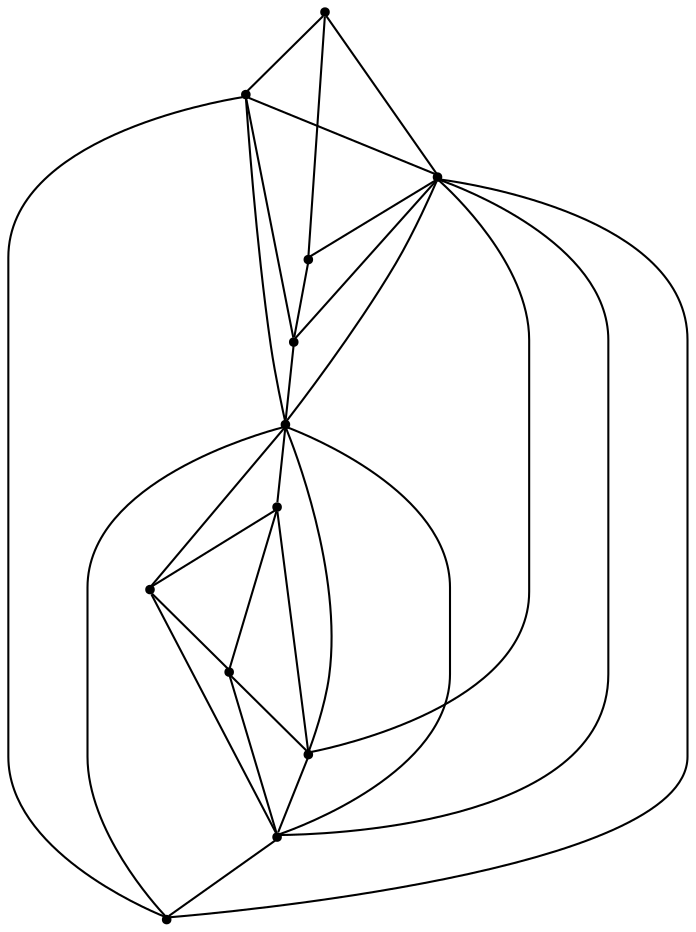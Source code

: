graph {
  node [shape=point,comment="{\"directed\":false,\"doi\":\"10.1007/978-3-642-36763-2_34\",\"figure\":\"2 (3)\"}"]

  v0 [pos="1337.573619062756,1435.972475747267"]
  v1 [pos="1378.3030051526712,1719.5814800527896"]
  v2 [pos="1325.940323631292,1700.849268531508"]
  v3 [pos="1284.5688425451267,1684.0547316615193"]
  v4 [pos="1127.4847426787462,1434.0138168273036"]
  v5 [pos="1234.153314736117,1665.3184504638896"]
  v6 [pos="1230.275422343981,1543.8609946896422"]
  v7 [pos="1232.2060337754326,1442.4277454998482"]
  v8 [pos="1199.891069746958,1633.667432907363"]
  v9 [pos="1153.9871309375608,1691.1643290644618"]
  v10 [pos="1089.3489317401525,1714.4222750397282"]
  v11 [pos="1234.903825296538,1619.3275467622764"]

  v0 -- v4 [id="-1",pos="1337.573619062756,1435.972475747267 1308.915530560922,1421.5811898845204 1277.7701880291602,1410.5051583627574 1244.8515577386884,1408.743161543074 1205.8249972096978,1406.6567436810005 1164.3057061256009,1417.6647955006206 1127.4847426787462,1434.0138168273036"]
  v0 -- v1 [id="-2",pos="1337.573619062756,1435.972475747267 1359.2034845752014,1453.9772333564792 1379.357484162086,1473.8507738958715 1394.4720349514723,1496.3824971053712 1426.8494779024913,1544.640337710325 1436.1019573649035,1605.0961429273466 1419.6109575176952,1653.8666355747896 1411.2722026993279,1678.5295415262985 1396.352353367039,1700.203704511454 1378.3030051526712,1719.5814800527896"]
  v10 -- v9 [id="-3",pos="1089.3489317401525,1714.4222750397282 1095.37308964517,1713.559630831293 1095.37308964517,1713.559630831293 1095.37308964517,1713.559630831293 1100.4183580768618,1712.4469558822143 1110.5048229941733,1710.2298725141393 1120.74131367458,1706.4584271358187 1130.9695332145277,1702.686981757498 1141.3479057658853,1697.3611743689316 1146.5349288202135,1694.7024039396897 1151.7261510689284,1692.0394366567136 1146.5349288202135,1694.7024039396897 1146.5349288202135,1694.7024039396897 1153.9871309375608,1691.1643290644618 1153.9871309375608,1691.1643290644618 1153.9871309375608,1691.1643290644618"]
  v9 -- v8 [id="-5",pos="1153.9871309375608,1691.1643290644618 1157.0175177413548,1685.5841669041322 1157.0175177413548,1685.5841669041322 1157.0175177413548,1685.5841669041322 1161.1245843483634,1679.5957653351225 1169.3263744758494,1667.6271015497994 1176.9694172532495,1657.9296986989368 1184.6082608362628,1648.2322958480743 1191.684157874803,1640.8102236080206 1195.2200067968797,1637.0971526498197 1196.3262718332744,1635.9380897492406 1196.7411212219226,1635.5034411615234 1199.891069746958,1633.667432907363"]
  v9 -- v7 [id="-6",pos="1153.9871309375608,1691.1643290644618 1157.8680454771722,1668.0687886109663 1157.8680454771722,1668.0687886109663 1157.8680454771722,1668.0687886109663 1161.5124372117346,1647.0695130089582 1168.7926950437702,1605.0793555124103 1181.5392859810195,1564.2060698186751 1194.2818049721966,1523.3284600938198 1212.4907843169021,1483.5761158792457 1221.597309962291,1463.6979089337844 1230.6997636616077,1443.819701988323 1221.597309962291,1463.6979089337844 1221.597309962291,1463.6979089337844 1232.2060337754326,1442.4277454998482 1232.2060337754326,1442.4277454998482 1232.2060337754326,1442.4277454998482"]
  v9 -- v1 [id="-7",pos="1153.9871309375608,1691.1643290644618 1161.7250691456888,1698.9155363791774 1161.7250691456888,1698.9155363791774 1161.7250691456888,1698.9155363791774 1171.13597275997,1705.5917132510351 1189.9661783773058,1718.948009493713 1205.4648958660603,1727.0784597731276 1220.9636133548147,1735.209037229928 1233.1389866071322,1738.1094446923453 1250.8267568546044,1739.5596484235539 1268.5145271020763,1741.0141761858824 1291.7145670963885,1741.0141761858824 1311.3996268922433,1738.54286522343 1331.0804874937116,1736.0799479684456 1347.2462406484078,1731.141650074661 1357.8039060752544,1727.6577527658185 1368.3573723077138,1724.1738554569763 1373.3026235640089,1722.1443587330768 1378.3030051526712,1719.5814800527896"]
  v7 -- v6 [id="-9",pos="1232.2060337754326,1442.4277454998482 1230.683094132375,1447.5494331840746 1230.683094132375,1447.5494331840746 1230.683094132375,1447.5494331840746 1230.1743553699873,1453.3212516649278 1229.1694754283728,1464.8563677417803 1228.8775677943268,1481.4924415889604 1228.5898593546672,1498.1369091436086 1229.02352161135,1519.8778832600785 1229.2361535453042,1530.7505323338735 1230.275422343981,1543.8609946896422 1230.275422343981,1543.8609946896422 1230.275422343981,1543.8609946896422"]
  v7 -- v4 [id="-10",pos="1232.2060337754326,1442.4277454998482 1223.653006487146,1441.2650898381182 1223.653006487146,1441.2650898381182 1223.653006487146,1441.2650898381182 1215.8099293589523,1440.8441326908498 1200.1235206059353,1440.0065424274333 1183.173790584038,1438.7437981630142 1166.2282597565275,1437.4852507523294 1148.019280411822,1435.805873371762 1138.91695396082,1434.9681559309595 1127.4847426787462,1434.0138168273036 1127.4847426787462,1434.0138168273036 1127.4847426787462,1434.0138168273036"]
  v5 -- v11 [id="-11",pos="1234.153314736117,1665.3184504638896 1234.903825296538,1619.3275467622764 1234.903825296538,1619.3275467622764 1234.903825296538,1619.3275467622764"]
  v3 -- v9 [id="-13",pos="1284.5688425451267,1684.0547316615193 1271.495827868454,1683.9964844187855 1271.495827868454,1683.9964844187855 1271.495827868454,1683.9964844187855 1259.5664256085565,1684.27983563453 1235.707493840447,1684.8465380660186 1214.2295052897043,1685.9342862474643 1192.7557159333487,1687.0219072515245 1173.666941740432,1688.6305740055416 1164.122554643974,1689.4348437938572 1154.5781675475157,1690.2349167284387 1164.122554643974,1689.4348437938572 1164.122554643974,1689.4348437938572 1153.9871309375608,1691.1643290644618 1153.9871309375608,1691.1643290644618 1153.9871309375608,1691.1643290644618"]
  v6 -- v3 [id="-14",pos="1230.275422343981,1543.8609946896422 1234.4775116300323,1550.5121176164814 1234.4775116300323,1550.5121176164814 1234.4775116300323,1550.5121176164814 1238.000890217263,1557.079812178182 1245.0476473917247,1570.2195253327036 1252.5363379633277,1588.7392234421768 1260.025028534931,1607.2547246979161 1267.9557797519903,1631.1628014698094 1273.4597783583713,1647.6363426178327 1278.9678489108244,1664.1140806195901 1282.0492941009136,1673.1571558200917 1283.5920526689943,1677.6786934203424 1284.5688425451267,1684.0547316615193 1284.5688425451267,1684.0547316615193 1284.5688425451267,1684.0547316615193"]
  v2 -- v7 [id="-17",pos="1325.940323631292,1700.849268531508 1323.9961920663975,1691.7227649658682 1323.9961920663975,1691.7227649658682 1323.9961920663975,1691.7227649658682 1321.2859302104464,1683.3505504758925 1315.8652792502296,1666.6143880260238 1306.179137531135,1636.126153308613 1296.5013942008143,1605.6377914138166 1282.5538336689142,1561.4014269278268 1269.3901227559004,1527.1291562708932 1256.2223398968144,1492.8526887602256 1243.825936321769,1468.5445119323485 1237.629706883125,1456.388388680236 1231.4378038871823,1444.2322654281231 1237.629706883125,1456.388388680236 1237.629706883125,1456.388388680236 1232.2060337754326,1442.4277454998482 1232.2060337754326,1442.4277454998482 1232.2060337754326,1442.4277454998482"]
  v2 -- v1 [id="-18",pos="1325.940323631292,1700.849268531508 1330.9136649530687,1703.5829464410342 1330.9136649530687,1703.5829464410342 1330.9136649530687,1703.5829464410342 1335.0917361197103,1705.8042266628433 1343.4519503990653,1710.2424630753417 1351.8829147414237,1713.3471174194847 1360.314006332097,1716.4559686173618 1368.8159752340882,1718.231237746884 1378.3030051526712,1719.5814800527896"]
  v1 -- v7 [id="-19",pos="1378.3030051526712,1719.5814800527896 1374.3199738404692,1708.5462982798379 1374.3199738404692,1708.5462982798379 1374.3199738404692,1708.5462982798379 1370.2087080390736,1699.5572734683362 1361.9860491879679,1681.5877447301868 1347.30464762488,1648.8531758459485 1332.6190468674054,1616.1187341390962 1311.4789025923353,1568.6234491398886 1291.5103335512079,1531.8256899541173 1271.5375653156934,1495.0280579457315 1252.7447707028953,1468.9279517507819 1243.3463374234602,1455.875736637747 1233.952103338412,1442.823648702098 1243.3463374234602,1455.875736637747 1243.3463374234602,1455.875736637747 1232.2060337754326,1442.4277454998482 1232.2060337754326,1442.4277454998482 1232.2060337754326,1442.4277454998482"]
  v8 -- v6 [id="-20",pos="1199.891069746958,1633.667432907363 1202.1916874656363,1626.7871363311651 1202.1916874656363,1626.7871363311651 1202.1916874656363,1626.7871363311651 1204.0054849441435,1620.3194031947673 1207.637279095545,1607.3797400682379 1212.4407757292038,1592.873251547646 1217.2483443089345,1578.3666358496687 1223.2277426192375,1562.2889979038948 1226.221513720461,1554.250242519701 1230.275422343981,1543.8609946896422 1230.275422343981,1543.8609946896422 1230.275422343981,1543.8609946896422"]
  v3 -- v7 [id="-24",pos="1284.5688425451267,1684.0547316615193 1283.8672907738078,1674.2864910067208 1283.8672907738078,1674.2864910067208 1283.8672907738078,1674.2864910067208 1282.3954095170452,1666.5644073133722 1279.4515197552053,1651.1286336341432 1274.1936193895592,1623.0114940991105 1268.939790969985,1594.8943545640775 1261.37182469829,1554.1043700580947 1254.2250503484315,1522.4950666841373 1247.0782759985732,1490.885636132794 1240.3483671278498,1468.4694772746784 1236.987611886875,1457.2592994187535 1232.2060337754326,1442.4277454998482 1232.2060337754326,1442.4277454998482 1232.2060337754326,1442.4277454998482"]
  v5 -- v9 [id="-34",pos="1234.153314736117,1665.3184504638896 1225.658694424303,1666.5686041671063 1225.658694424303,1666.5686041671063 1225.658694424303,1666.5686041671063 1218.6577466431527,1668.402247716748 1204.6517791347806,1672.0611411085636 1191.8301116918262,1676.2618101642347 1179.008317000557,1680.462479219906 1167.3748943207781,1685.1966574093508 1161.558246605046,1687.5678797691144 1155.737399694927,1689.9349052751438 1161.558246605046,1687.5678797691144 1161.558246605046,1687.5678797691144 1153.9871309375608,1691.1643290644618 1153.9871309375608,1691.1643290644618 1153.9871309375608,1691.1643290644618"]
  v2 -- v9 [id="-35",pos="1325.940323631292,1700.849268531508 1310.8492779309313,1701.3617933966111 1310.8492779309313,1701.3617933966111 1310.8492779309313,1701.3617933966111 1294.95023724396,1700.920106335444 1263.1564823127187,1700.0448715658065 1234.5359186065045,1698.361297331505 1205.9194268463625,1696.6777230972036 1180.4843974517066,1694.1897518972007 1167.762747184149,1692.9437950477181 1155.0451688626638,1691.7019078745836 1167.762747184149,1692.9437950477181 1167.762747184149,1692.9437950477181 1153.9871309375608,1691.1643290644618 1153.9871309375608,1691.1643290644618 1153.9871309375608,1691.1643290644618"]
  v11 -- v6 [id="-36",pos="1234.903825296538,1619.3275467622764 1230.275422343981,1543.8609946896422 1230.275422343981,1543.8609946896422 1230.275422343981,1543.8609946896422"]
  v9 -- v6 [id="-38",pos="1153.9871309375608,1691.1643290644618 1158.2516991461564,1677.3078441631114 1158.2516991461564,1677.3078441631114 1158.2516991461564,1677.3078441631114 1161.8501542390923,1664.7058369960976 1169.042865230577,1639.5016954846842 1181.635231210344,1614.9685418611823 1194.2235252440391,1590.4394579140287 1212.2072750716297,1566.5772921784387 1221.2013132067757,1554.6461457219507 1230.275422343981,1543.8609946896422 1230.275422343981,1543.8609946896422 1230.275422343981,1543.8609946896422"]
  v8 -- v5 [id="-40",pos="1199.891069746958,1633.667432907363 1204.4975541772983,1638.74740640902 1208.908998753199,1643.9440015735306 1214.500544200131,1649.136527061693 1220.0920896470627,1654.3290525498553 1226.859536770639,1659.5299717454857 1234.153314736117,1665.3184504638896"]
  v3 -- v5 [id="-43",pos="1284.5688425451267,1684.0547316615193 1278.9887176344441,1680.5708343526771 1278.9887176344441,1680.5708343526771 1278.9887176344441,1680.5708343526771 1274.2520263660313,1678.3079671256849 1264.7701181921175,1673.786429525434 1256.6893412119628,1670.8776283555487 1248.608564231808,1667.9688271856635 1241.928663948783,1666.6769592998774 1234.153314736117,1665.3184504638896"]
  v7 -- v10 [id="-52",pos="1232.2060337754326,1442.4277454998482 1215.0968298030696,1463.7603530302522 1215.0968298030696,1463.7603530302522 1215.0968298030696,1463.7603530302522 1198.2221762868771,1485.7973961010546 1164.4770684488792,1529.8712278878877 1140.8516373383438,1575.1869468478553 1117.226333476123,1620.502665807823 1103.7249055357513,1667.0603991183107 1096.978327135795,1690.3350053311276 1089.3489317401525,1714.4222750397282 1089.3489317401525,1714.4222750397282 1089.3489317401525,1714.4222750397282"]
  v3 -- v11 [id="-54",pos="1284.5688425451267,1684.0547316615193 1234.903825296538,1619.3275467622764 1234.903825296538,1619.3275467622764 1234.903825296538,1619.3275467622764"]
  v7 -- v0 [id="-62",pos="1232.2060337754326,1442.4277454998482 1242.562487804574,1441.5442442001283 1242.562487804574,1441.5442442001283 1242.562487804574,1441.5442442001283 1252.7823089557478,1441.4067654459902 1273.2345488412564,1441.123414230246 1290.8807088898036,1440.1440211815714 1308.5267416900365,1439.1647553102825 1323.3749657937672,1437.4852507523294 1330.796978248439,1436.6434636351787 1337.573619062756,1435.972475747267 1337.573619062756,1435.972475747267 1337.573619062756,1435.972475747267"]
  v10 -- v1 [id="-63",pos="1089.3489317401525,1714.4222750397282 1104.0632859444802,1725.8765891086036 1120.2828871799725,1736.3790665563781 1139.0711789183022,1744.5522510611102 1187.5352265722404,1765.6348278508708 1253.0950853134138,1771.2232565412826 1306.9922542624147,1755.4748808475565 1333.6362661247879,1747.6896869871186 1357.4291437971551,1734.6901537538745 1378.3030051526712,1719.5814800527896"]
  v4 -- v10 [id="-64",pos="1127.4847426787462,1434.0138168273036 1109.471143474153,1449.1929778674614 1091.6216497036817,1463.8118449004533 1077.935489584505,1480.629924557911 1040.7294820818206,1526.3540101039446 1034.295616415373,1588.335053709845 1046.762960925894,1637.6138743686568 1054.3995620085245,1667.7860443326558 1069.1230226438715,1693.1988109104793 1089.3489317401525,1714.4222750397282"]
  v3 -- v2 [id="-71",pos="1284.5688425451267,1684.0547316615193 1290.3635717386423,1687.9720495014462 1296.4638559479617,1692.1353284056684 1303.3271210525477,1694.952434680333 1310.1903861571336,1697.7695409549976 1317.816759405301,1699.2364049237567 1325.940323631292,1700.849268531508"]
  v11 -- v8 [id="-75",pos="1234.903825296538,1619.3275467622764 1199.891069746958,1633.667432907363 1199.891069746958,1633.667432907363 1199.891069746958,1633.667432907363"]
}